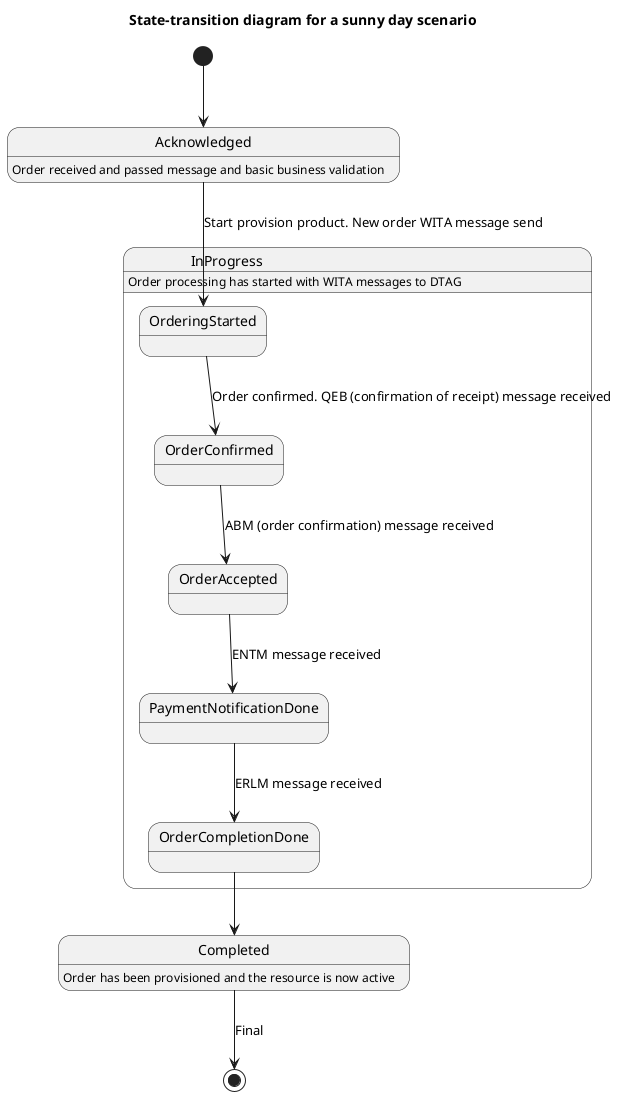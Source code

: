 @startuml

title State-transition diagram for a sunny day scenario
Acknowledged: Order received and passed message and basic business validation
[*] --> Acknowledged

InProgress: Order processing has started with WITA messages to DTAG
state InProgress {
  Acknowledged --> OrderingStarted : Start provision product. New order WITA message send
  OrderingStarted --> OrderConfirmed : Order confirmed. QEB (confirmation of receipt) message received
  OrderConfirmed --> OrderAccepted : ABM (order confirmation) message received
  OrderAccepted --> PaymentNotificationDone: ENTM message received
  PaymentNotificationDone --> OrderCompletionDone: ERLM message received
 
}
OrderCompletionDone --> Completed
Completed: Order has been provisioned and the resource is now active
Completed --> [*] : Final



@enduml